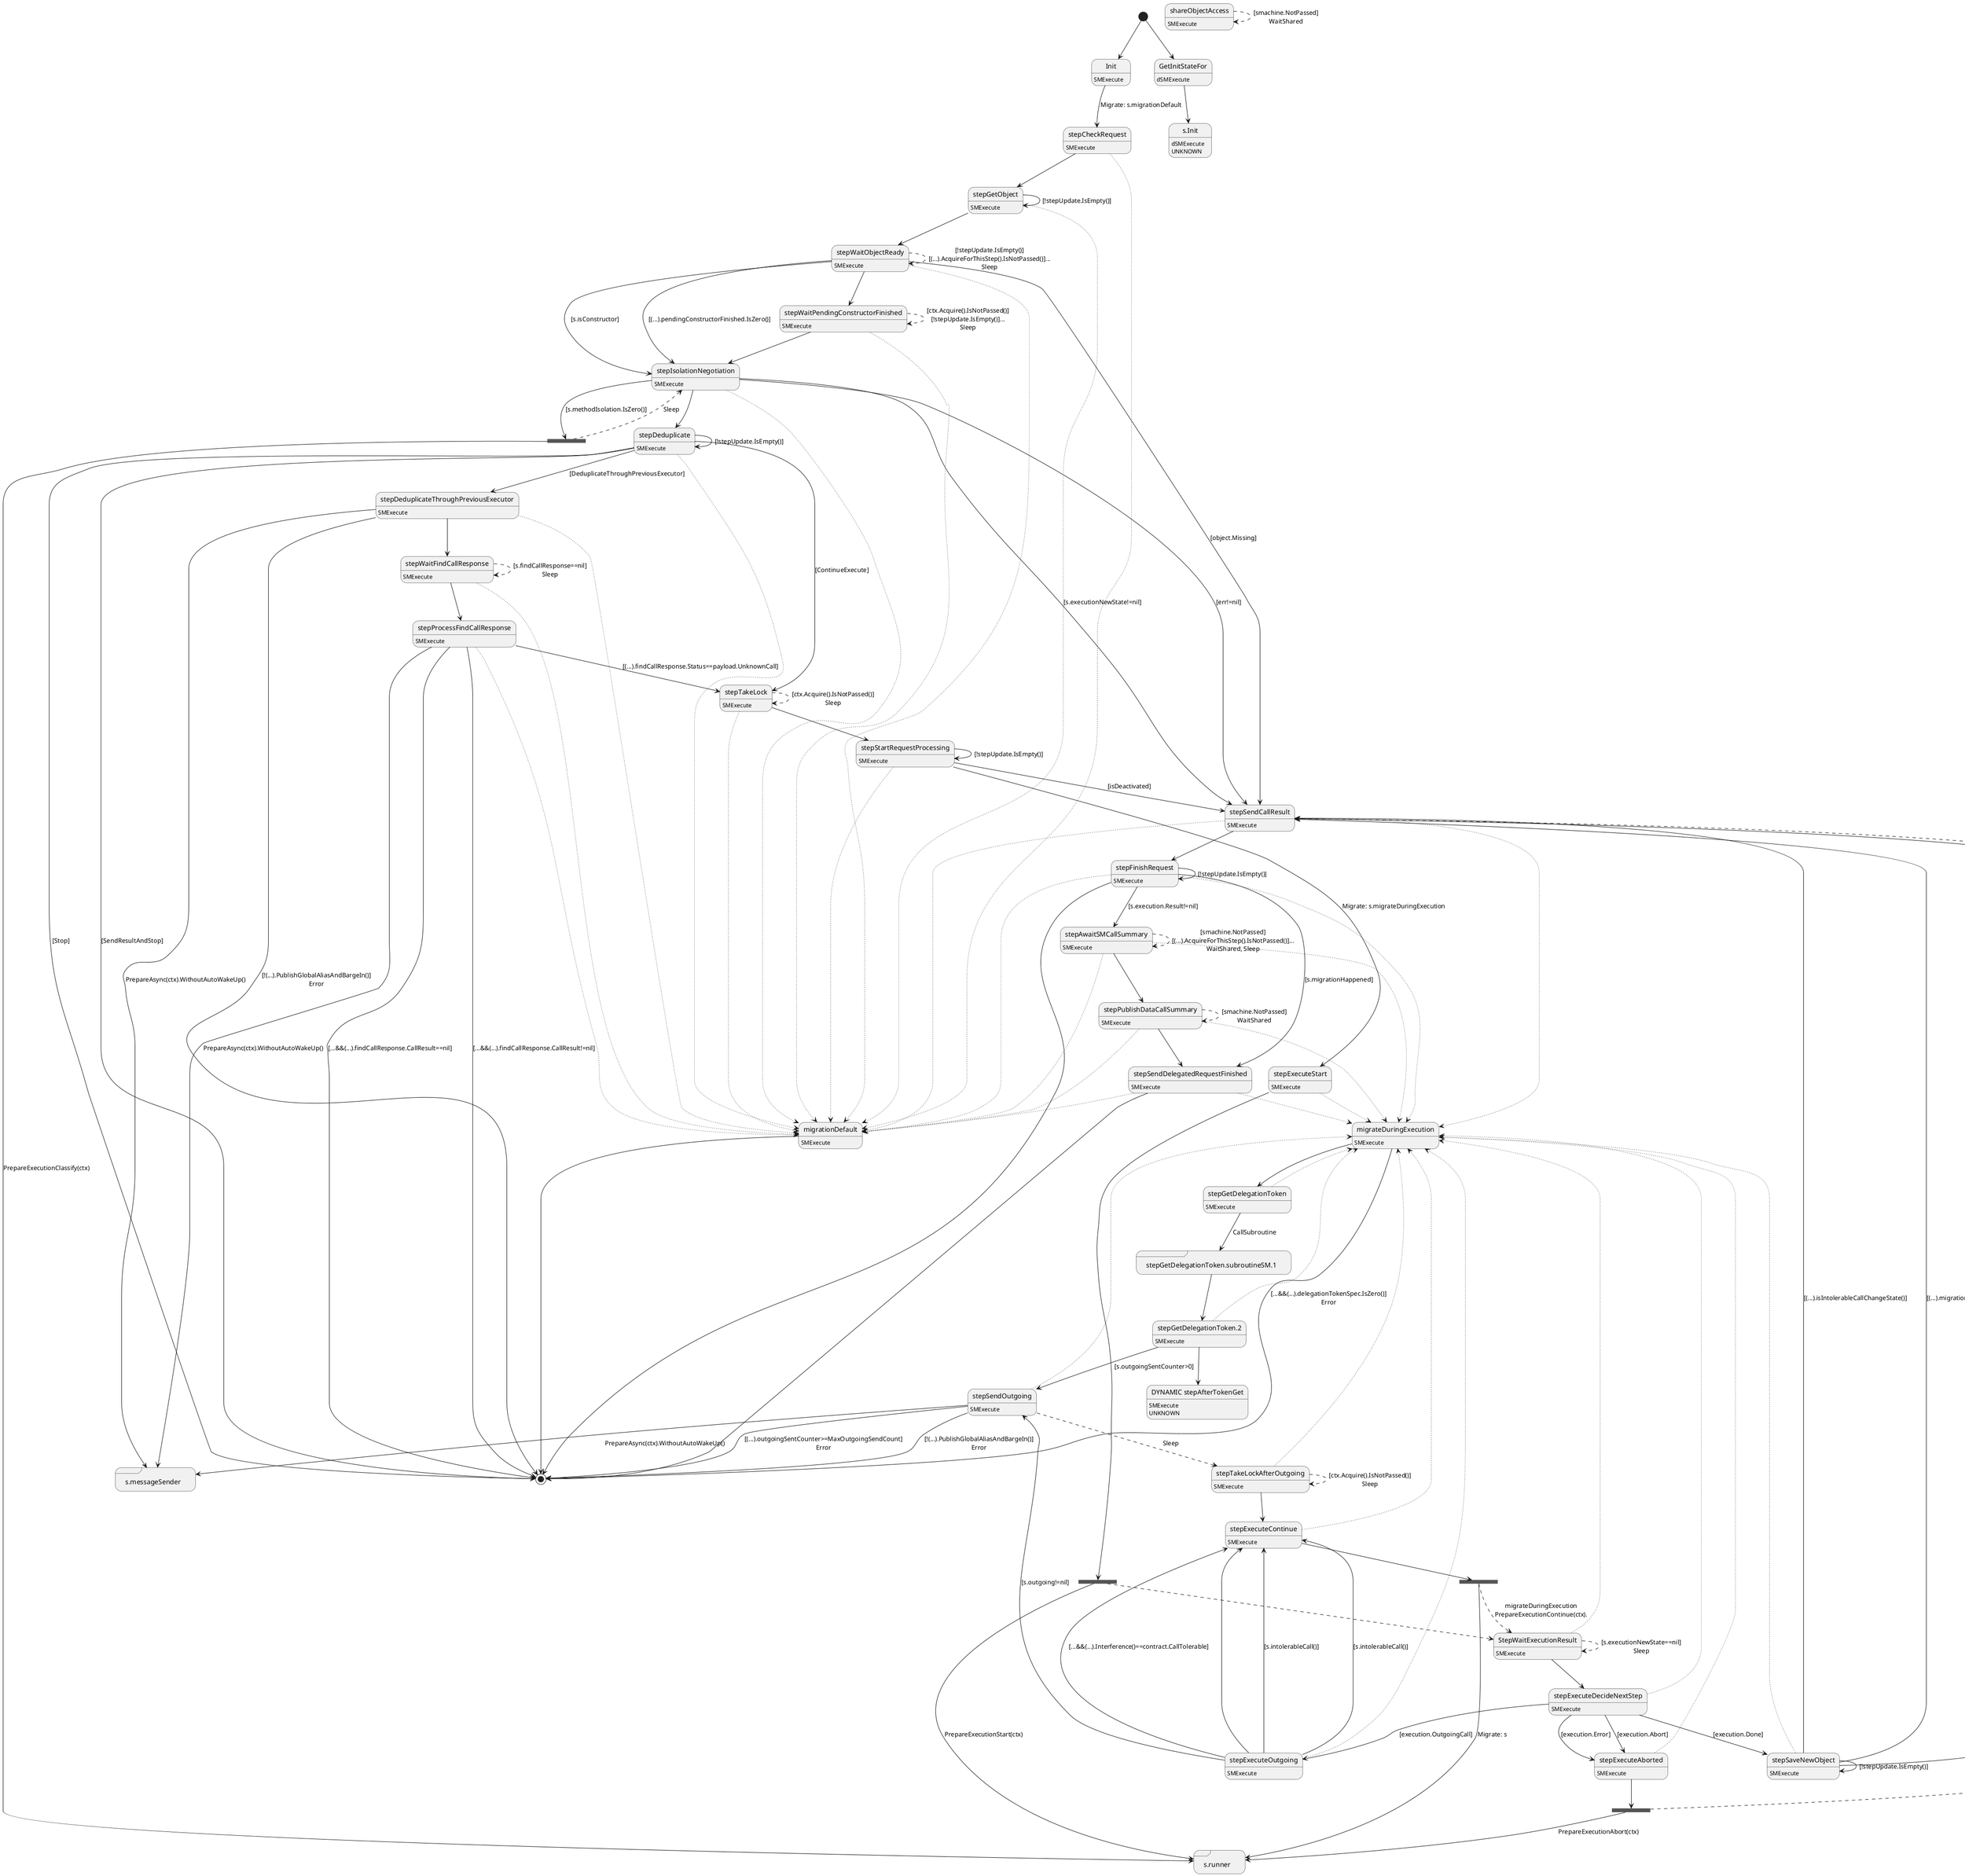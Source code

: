 @startuml
state "Init" as T01_S002
T01_S002 : SMExecute
[*] --> T01_S002
T01_S002 --> T01_S003 : Migrate: s.migrationDefault
state "StepWaitExecutionResult" as T01_S021
T01_S021 : SMExecute
T01_S021 --[dotted]> T01_S016
T01_S021 --[dashed]> T01_S021 : [s.executionNewState==nil]\nSleep
T01_S021 --> T01_S022
state "migrateDuringExecution" as T01_S016
T01_S016 : SMExecute
T01_S016 --> [*] : [...&&(...).delegationTokenSpec.IsZero()]\nError
T01_S016 --> T01_S017
state "migrationDefault" as T01_S001
T01_S001 : SMExecute
T01_S001 --> [*]
state "s.messageSender" as T01_S011 <<sdlreceive>>
T01_S011 : DUPLICATE
state "s.runner" as T01_S008 <<sdlreceive>>
T01_S008 : DUPLICATE
state "shareObjectAccess" as T01_S034
T01_S034 : SMExecute
T01_S034 --[dashed]> T01_S034 : [smachine.NotPassed]\nWaitShared
state "stepAwaitSMCallSummary" as T01_S029
T01_S029 : SMExecute
T01_S029 --[dotted]> T01_S016
T01_S029 --[dotted]> T01_S001
T01_S029 --[dashed]> T01_S029 : [smachine.NotPassed]\n[(...).AcquireForThisStep().IsNotPassed()]...\nWaitShared, Sleep
T01_S029 --> T01_S030
state "stepCheckRequest" as T01_S003
T01_S003 : SMExecute
T01_S003 --[dotted]> T01_S001
T01_S003 --> T01_S004
state "stepDeduplicate" as T01_S009
T01_S009 : SMExecute
T01_S009 --[dotted]> T01_S001
T01_S009 --> T01_S009 : [!stepUpdate.IsEmpty()]
T01_S009 --> [*] : [Stop]
T01_S009 --> [*] : [SendResultAndStop]
T01_S009 --> T01_S010 : [DeduplicateThroughPreviousExecutor]
T01_S009 --> T01_S014 : [ContinueExecute]
state "stepDeduplicateThroughPreviousExecutor" as T01_S010
T01_S010 : SMExecute
T01_S010 --[dotted]> T01_S001
T01_S010 --> [*] : [!(...).PublishGlobalAliasAndBargeIn()]\nError
T01_S010 --> T01_S011 : PrepareAsync(ctx).WithoutAutoWakeUp()
T01_S010 --> T01_S012
state "stepExecuteAborted" as T01_S024
T01_S024 : SMExecute
T01_S024 --[dotted]> T01_S016
state T01_U001 <<fork>>
T01_S024 --> T01_U001
T01_U001 --> T01_S008 : PrepareExecutionAbort(ctx)
T01_U001 --[dashed]> T01_S032
state "stepExecuteContinue" as T01_S027
T01_S027 : SMExecute
T01_S027 --[dotted]> T01_S016
state T01_U002 <<fork>>
T01_S027 --> T01_U002
T01_U002 --> T01_S008 : Migrate: s
T01_U002 --[dashed]> T01_S021 : migrateDuringExecution\nPrepareExecutionContinue(ctx).
state "stepExecuteDecideNextStep" as T01_S022
T01_S022 : SMExecute
T01_S022 --[dotted]> T01_S016
T01_S022 --> T01_S028 : [execution.Done]
T01_S022 --> T01_S024 : [execution.Error]
T01_S022 --> T01_S024 : [execution.Abort]
T01_S022 --> T01_S023 : [execution.OutgoingCall]
state "stepExecuteOutgoing" as T01_S023
T01_S023 : SMExecute
T01_S023 --[dotted]> T01_S016
T01_S023 --> T01_S027 : [s.intolerableCall()]
T01_S023 --> T01_S027 : [s.intolerableCall()]
T01_S023 --> T01_S027 : [...&&(...).Interference()==contract.CallTolerable]
T01_S023 --> T01_S025 : [s.outgoing!=nil]
T01_S023 --> T01_S027
state "stepExecuteStart" as T01_S020
T01_S020 : SMExecute
T01_S020 --[dotted]> T01_S016
state T01_U003 <<fork>>
T01_S020 --> T01_U003
T01_U003 --> T01_S008 : PrepareExecutionStart(ctx)
T01_U003 --[dashed]> T01_S021
state "stepFinishRequest" as T01_S033
T01_S033 : SMExecute
T01_S033 --[dotted]> T01_S016
T01_S033 --[dotted]> T01_S001
T01_S033 --> T01_S029 : [s.execution.Result!=nil]
T01_S033 --> T01_S031 : [s.migrationHappened]
T01_S033 --> T01_S033 : [!stepUpdate.IsEmpty()]
T01_S033 --> [*]
state "stepGetDelegationToken" as T01_S017
T01_S017 : SMExecute
T01_S017 --[dotted]> T01_S016
T01_S017 --> T01_S018 : CallSubroutine
state "stepGetDelegationToken.2" as T01_S019
T01_S019 : SMExecute
T01_S019 --[dotted]> T01_S016
T01_S019 --> T01_S025 : [s.outgoingSentCounter>0]
state "DYNAMIC stepAfterTokenGet" as T01_U004
T01_U004 : SMExecute
T01_U004 : UNKNOWN 
T01_S019 --> T01_U004
state "stepGetDelegationToken.subroutineSM.1" as T01_S018 <<sdlreceive>>
T01_S018 --> T01_S019
state "stepGetObject" as T01_S004
T01_S004 : SMExecute
T01_S004 --[dotted]> T01_S001
T01_S004 --> T01_S004 : [!stepUpdate.IsEmpty()]
T01_S004 --> T01_S005
state "stepIsolationNegotiation" as T01_S007
T01_S007 : SMExecute
T01_S007 --[dotted]> T01_S001
T01_S007 --> T01_S032 : [s.executionNewState!=nil]
state T01_U005 <<fork>>
T01_S007 --> T01_U005 : [s.methodIsolation.IsZero()]
T01_U005 --> T01_S008 : PrepareExecutionClassify(ctx)
T01_U005 --[dashed]> T01_S007 : Sleep
T01_S007 --> T01_S032 : [err!=nil]
T01_S007 --> T01_S009
state "stepProcessFindCallResponse" as T01_S013
T01_S013 : SMExecute
T01_S013 --[dotted]> T01_S001
T01_S013 --> [*] : [...&&(...).findCallResponse.CallResult==nil]
T01_S013 --> T01_S011 : PrepareAsync(ctx).WithoutAutoWakeUp()
T01_S013 --> [*] : [...&&(...).findCallResponse.CallResult!=nil]
T01_S013 --> T01_S014 : [(...).findCallResponse.Status==payload.UnknownCall]
state "stepPublishDataCallSummary" as T01_S030
T01_S030 : SMExecute
T01_S030 --[dotted]> T01_S016
T01_S030 --[dotted]> T01_S001
T01_S030 --[dashed]> T01_S030 : [smachine.NotPassed]\nWaitShared
T01_S030 --> T01_S031
state "stepSaveNewObject" as T01_S028
T01_S028 : SMExecute
T01_S028 --[dotted]> T01_S016
T01_S028 --> T01_S032 : [(...).isIntolerableCallChangeState()]
T01_S028 --> T01_S032 : [(...).migrationHappened||s.newObjectDescriptor==nil]
T01_S028 --> T01_S028 : [!stepUpdate.IsEmpty()]
T01_S028 --> T01_S032
state "stepSendCallResult" as T01_S032
T01_S032 : SMExecute
T01_S032 --[dotted]> T01_S016
T01_S032 --[dotted]> T01_S001
T01_S032 --> T01_S033
state "stepSendDelegatedRequestFinished" as T01_S031
T01_S031 : SMExecute
T01_S031 --[dotted]> T01_S016
T01_S031 --[dotted]> T01_S001
T01_S031 --> [*]
state "stepSendOutgoing" as T01_S025
T01_S025 : SMExecute
T01_S025 --[dotted]> T01_S016
T01_S025 --> [*] : [!(...).PublishGlobalAliasAndBargeIn()]\nError
T01_S025 --> [*] : [(...).outgoingSentCounter>=MaxOutgoingSendCount]\nError
T01_S025 --> T01_S011 : PrepareAsync(ctx).WithoutAutoWakeUp()
T01_S025 --[dashed]> T01_S026 : Sleep
state "stepStartRequestProcessing" as T01_S015
T01_S015 : SMExecute
T01_S015 --[dotted]> T01_S001
T01_S015 --> T01_S015 : [!stepUpdate.IsEmpty()]
T01_S015 --> T01_S032 : [isDeactivated]
T01_S015 --> T01_S020 : Migrate: s.migrateDuringExecution
state "stepTakeLock" as T01_S014
T01_S014 : SMExecute
T01_S014 --[dotted]> T01_S001
T01_S014 --[dashed]> T01_S014 : [ctx.Acquire().IsNotPassed()]\nSleep
T01_S014 --> T01_S015
state "stepTakeLockAfterOutgoing" as T01_S026
T01_S026 : SMExecute
T01_S026 --[dotted]> T01_S016
T01_S026 --[dashed]> T01_S026 : [ctx.Acquire().IsNotPassed()]\nSleep
T01_S026 --> T01_S027
state "stepWaitFindCallResponse" as T01_S012
T01_S012 : SMExecute
T01_S012 --[dotted]> T01_S001
T01_S012 --[dashed]> T01_S012 : [s.findCallResponse==nil]\nSleep
T01_S012 --> T01_S013
state "stepWaitObjectReady" as T01_S005
T01_S005 : SMExecute
T01_S005 --[dotted]> T01_S001
T01_S005 --[dashed]> T01_S005 : [!stepUpdate.IsEmpty()]\n[(...).AcquireForThisStep().IsNotPassed()]...\nSleep
T01_S005 --> T01_S007 : [s.isConstructor]
T01_S005 --> T01_S032 : [object.Missing]
T01_S005 --> T01_S007 : [(...).pendingConstructorFinished.IsZero()]
T01_S005 --> T01_S006
state "stepWaitPendingConstructorFinished" as T01_S006
T01_S006 : SMExecute
T01_S006 --[dotted]> T01_S001
T01_S006 --[dashed]> T01_S006 : [ctx.Acquire().IsNotPassed()]\n[!stepUpdate.IsEmpty()]...\nSleep
T01_S006 --> T01_S007
state "GetInitStateFor" as T00_S001
T00_S001 : dSMExecute
[*] --> T00_S001
state "s.Init" as T00_U006
T00_U006 : dSMExecute
T00_U006 : UNKNOWN 
T00_S001 --> T00_U006
@enduml
